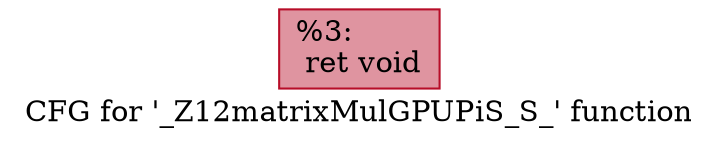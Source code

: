 digraph "CFG for '_Z12matrixMulGPUPiS_S_' function" {
	label="CFG for '_Z12matrixMulGPUPiS_S_' function";

	Node0x64d1940 [shape=record,color="#b70d28ff", style=filled, fillcolor="#b70d2870",label="{%3:\l  ret void\l}"];
}
